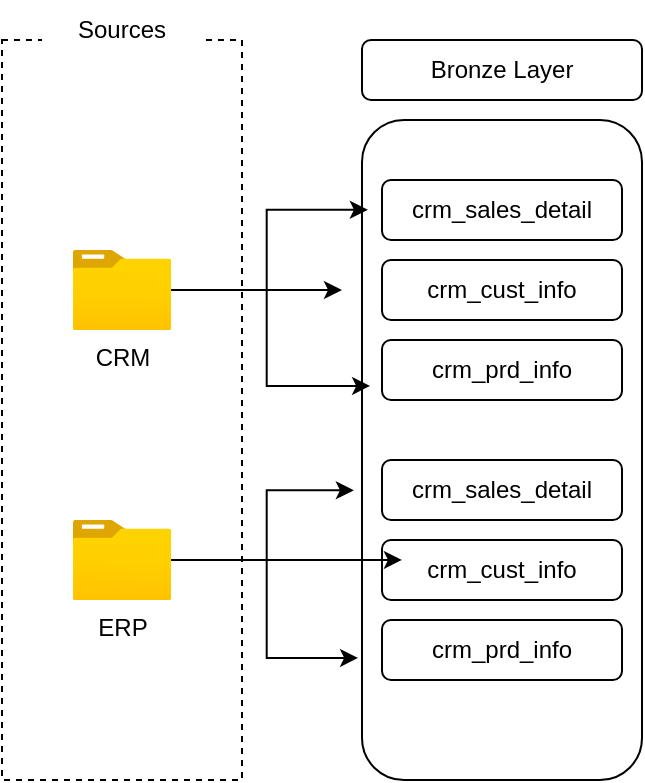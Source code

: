 <mxfile version="26.1.1">
  <diagram name="Page-1" id="wErXG-4XayQ7Bu8PJ57t">
    <mxGraphModel dx="880" dy="460" grid="1" gridSize="10" guides="1" tooltips="1" connect="1" arrows="1" fold="1" page="1" pageScale="1" pageWidth="2339" pageHeight="3300" math="0" shadow="0">
      <root>
        <mxCell id="0" />
        <mxCell id="1" parent="0" />
        <mxCell id="SKQPWG4tQUfb8fhLAb4P-1" value="" style="rounded=0;whiteSpace=wrap;html=1;strokeColor=default;dashed=1;fillColor=none;" vertex="1" parent="1">
          <mxGeometry x="80" y="80" width="120" height="370" as="geometry" />
        </mxCell>
        <mxCell id="SKQPWG4tQUfb8fhLAb4P-2" value="Sources" style="rounded=0;whiteSpace=wrap;html=1;strokeColor=none;" vertex="1" parent="1">
          <mxGeometry x="100" y="60" width="80" height="30" as="geometry" />
        </mxCell>
        <mxCell id="SKQPWG4tQUfb8fhLAb4P-13" style="edgeStyle=orthogonalEdgeStyle;rounded=0;orthogonalLoop=1;jettySize=auto;html=1;" edge="1" parent="1" source="SKQPWG4tQUfb8fhLAb4P-3">
          <mxGeometry relative="1" as="geometry">
            <mxPoint x="250" y="205" as="targetPoint" />
          </mxGeometry>
        </mxCell>
        <mxCell id="SKQPWG4tQUfb8fhLAb4P-3" value="CRM" style="image;aspect=fixed;html=1;points=[];align=center;fontSize=12;image=img/lib/azure2/general/Folder_Blank.svg;" vertex="1" parent="1">
          <mxGeometry x="115.36" y="185" width="49.29" height="40" as="geometry" />
        </mxCell>
        <mxCell id="SKQPWG4tQUfb8fhLAb4P-22" style="edgeStyle=orthogonalEdgeStyle;rounded=0;orthogonalLoop=1;jettySize=auto;html=1;entryX=-0.014;entryY=0.815;entryDx=0;entryDy=0;entryPerimeter=0;" edge="1" parent="1" source="SKQPWG4tQUfb8fhLAb4P-4" target="SKQPWG4tQUfb8fhLAb4P-5">
          <mxGeometry relative="1" as="geometry" />
        </mxCell>
        <mxCell id="SKQPWG4tQUfb8fhLAb4P-4" value="ERP" style="image;aspect=fixed;html=1;points=[];align=center;fontSize=12;image=img/lib/azure2/general/Folder_Blank.svg;" vertex="1" parent="1">
          <mxGeometry x="115.36" y="320" width="49.29" height="40" as="geometry" />
        </mxCell>
        <mxCell id="SKQPWG4tQUfb8fhLAb4P-5" value="" style="rounded=1;whiteSpace=wrap;html=1;" vertex="1" parent="1">
          <mxGeometry x="260" y="120" width="140" height="330" as="geometry" />
        </mxCell>
        <mxCell id="SKQPWG4tQUfb8fhLAb4P-6" value="Bronze Layer" style="rounded=1;whiteSpace=wrap;html=1;" vertex="1" parent="1">
          <mxGeometry x="260" y="80" width="140" height="30" as="geometry" />
        </mxCell>
        <mxCell id="SKQPWG4tQUfb8fhLAb4P-7" value="crm_sales_detail" style="rounded=1;whiteSpace=wrap;html=1;" vertex="1" parent="1">
          <mxGeometry x="270" y="150" width="120" height="30" as="geometry" />
        </mxCell>
        <mxCell id="SKQPWG4tQUfb8fhLAb4P-8" value="crm_cust_info" style="rounded=1;whiteSpace=wrap;html=1;" vertex="1" parent="1">
          <mxGeometry x="270" y="190" width="120" height="30" as="geometry" />
        </mxCell>
        <mxCell id="SKQPWG4tQUfb8fhLAb4P-9" value="crm_prd_info" style="rounded=1;whiteSpace=wrap;html=1;" vertex="1" parent="1">
          <mxGeometry x="270" y="230" width="120" height="30" as="geometry" />
        </mxCell>
        <mxCell id="SKQPWG4tQUfb8fhLAb4P-14" style="edgeStyle=orthogonalEdgeStyle;rounded=0;orthogonalLoop=1;jettySize=auto;html=1;entryX=0.029;entryY=0.403;entryDx=0;entryDy=0;entryPerimeter=0;" edge="1" parent="1" source="SKQPWG4tQUfb8fhLAb4P-3" target="SKQPWG4tQUfb8fhLAb4P-5">
          <mxGeometry relative="1" as="geometry" />
        </mxCell>
        <mxCell id="SKQPWG4tQUfb8fhLAb4P-16" style="edgeStyle=orthogonalEdgeStyle;rounded=0;orthogonalLoop=1;jettySize=auto;html=1;entryX=0.021;entryY=0.136;entryDx=0;entryDy=0;entryPerimeter=0;" edge="1" parent="1" source="SKQPWG4tQUfb8fhLAb4P-3" target="SKQPWG4tQUfb8fhLAb4P-5">
          <mxGeometry relative="1" as="geometry" />
        </mxCell>
        <mxCell id="SKQPWG4tQUfb8fhLAb4P-17" value="crm_sales_detail" style="rounded=1;whiteSpace=wrap;html=1;" vertex="1" parent="1">
          <mxGeometry x="270" y="290" width="120" height="30" as="geometry" />
        </mxCell>
        <mxCell id="SKQPWG4tQUfb8fhLAb4P-18" value="crm_cust_info" style="rounded=1;whiteSpace=wrap;html=1;" vertex="1" parent="1">
          <mxGeometry x="270" y="330" width="120" height="30" as="geometry" />
        </mxCell>
        <mxCell id="SKQPWG4tQUfb8fhLAb4P-19" value="crm_prd_info" style="rounded=1;whiteSpace=wrap;html=1;" vertex="1" parent="1">
          <mxGeometry x="270" y="370" width="120" height="30" as="geometry" />
        </mxCell>
        <mxCell id="SKQPWG4tQUfb8fhLAb4P-20" style="edgeStyle=orthogonalEdgeStyle;rounded=0;orthogonalLoop=1;jettySize=auto;html=1;entryX=0.083;entryY=0.333;entryDx=0;entryDy=0;entryPerimeter=0;" edge="1" parent="1" source="SKQPWG4tQUfb8fhLAb4P-4" target="SKQPWG4tQUfb8fhLAb4P-18">
          <mxGeometry relative="1" as="geometry" />
        </mxCell>
        <mxCell id="SKQPWG4tQUfb8fhLAb4P-24" style="edgeStyle=orthogonalEdgeStyle;rounded=0;orthogonalLoop=1;jettySize=auto;html=1;entryX=-0.029;entryY=0.561;entryDx=0;entryDy=0;entryPerimeter=0;" edge="1" parent="1" source="SKQPWG4tQUfb8fhLAb4P-4" target="SKQPWG4tQUfb8fhLAb4P-5">
          <mxGeometry relative="1" as="geometry" />
        </mxCell>
      </root>
    </mxGraphModel>
  </diagram>
</mxfile>

